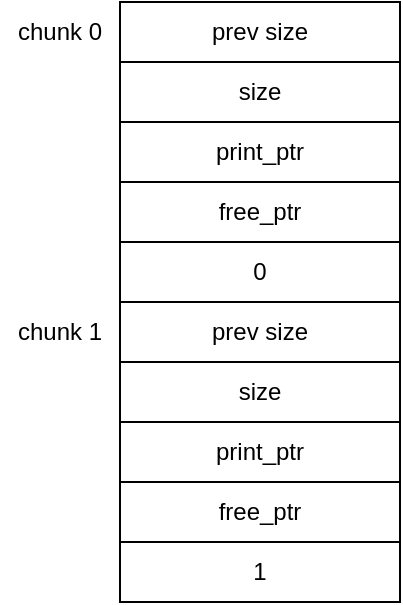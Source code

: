 <mxfile version="17.5.0" type="github">
  <diagram id="Dey0mbxA-ftvJvEnx7NU" name="第 1 页">
    <mxGraphModel dx="946" dy="673" grid="1" gridSize="10" guides="1" tooltips="1" connect="1" arrows="1" fold="1" page="1" pageScale="1" pageWidth="827" pageHeight="1169" math="0" shadow="0">
      <root>
        <mxCell id="0" />
        <mxCell id="1" parent="0" />
        <mxCell id="QuR8tDOgG2S0iCi_iGyh-1" value="print_ptr&lt;span style=&quot;white-space: pre&quot;&gt;&lt;br&gt;&lt;/span&gt;" style="rounded=0;whiteSpace=wrap;html=1;" parent="1" vertex="1">
          <mxGeometry x="170" y="200" width="140" height="30" as="geometry" />
        </mxCell>
        <mxCell id="QuR8tDOgG2S0iCi_iGyh-2" value="free_ptr" style="rounded=0;whiteSpace=wrap;html=1;" parent="1" vertex="1">
          <mxGeometry x="170" y="230" width="140" height="30" as="geometry" />
        </mxCell>
        <mxCell id="QuR8tDOgG2S0iCi_iGyh-3" value="0" style="rounded=0;whiteSpace=wrap;html=1;" parent="1" vertex="1">
          <mxGeometry x="170" y="260" width="140" height="30" as="geometry" />
        </mxCell>
        <mxCell id="QuR8tDOgG2S0iCi_iGyh-7" value="print_ptr&lt;span&gt;&lt;br&gt;&lt;/span&gt;" style="rounded=0;whiteSpace=wrap;html=1;" parent="1" vertex="1">
          <mxGeometry x="170" y="350" width="140" height="30" as="geometry" />
        </mxCell>
        <mxCell id="QuR8tDOgG2S0iCi_iGyh-8" value="free_ptr" style="rounded=0;whiteSpace=wrap;html=1;" parent="1" vertex="1">
          <mxGeometry x="170" y="380" width="140" height="30" as="geometry" />
        </mxCell>
        <mxCell id="QuR8tDOgG2S0iCi_iGyh-9" value="1" style="rounded=0;whiteSpace=wrap;html=1;" parent="1" vertex="1">
          <mxGeometry x="170" y="410" width="140" height="30" as="geometry" />
        </mxCell>
        <mxCell id="_aDNGNN_aAxPwQHGQikq-1" value="chunk 0" style="text;html=1;strokeColor=none;fillColor=none;align=center;verticalAlign=middle;whiteSpace=wrap;rounded=0;" vertex="1" parent="1">
          <mxGeometry x="110" y="140" width="60" height="30" as="geometry" />
        </mxCell>
        <mxCell id="_aDNGNN_aAxPwQHGQikq-2" value="size" style="rounded=0;whiteSpace=wrap;html=1;" vertex="1" parent="1">
          <mxGeometry x="170" y="170" width="140" height="30" as="geometry" />
        </mxCell>
        <mxCell id="_aDNGNN_aAxPwQHGQikq-3" value="prev size" style="rounded=0;whiteSpace=wrap;html=1;" vertex="1" parent="1">
          <mxGeometry x="170" y="140" width="140" height="30" as="geometry" />
        </mxCell>
        <mxCell id="_aDNGNN_aAxPwQHGQikq-7" value="size" style="rounded=0;whiteSpace=wrap;html=1;" vertex="1" parent="1">
          <mxGeometry x="170" y="320" width="140" height="30" as="geometry" />
        </mxCell>
        <mxCell id="_aDNGNN_aAxPwQHGQikq-8" value="prev size" style="rounded=0;whiteSpace=wrap;html=1;" vertex="1" parent="1">
          <mxGeometry x="170" y="290" width="140" height="30" as="geometry" />
        </mxCell>
        <mxCell id="_aDNGNN_aAxPwQHGQikq-9" value="chunk 1" style="text;html=1;strokeColor=none;fillColor=none;align=center;verticalAlign=middle;whiteSpace=wrap;rounded=0;" vertex="1" parent="1">
          <mxGeometry x="110" y="290" width="60" height="30" as="geometry" />
        </mxCell>
      </root>
    </mxGraphModel>
  </diagram>
</mxfile>
